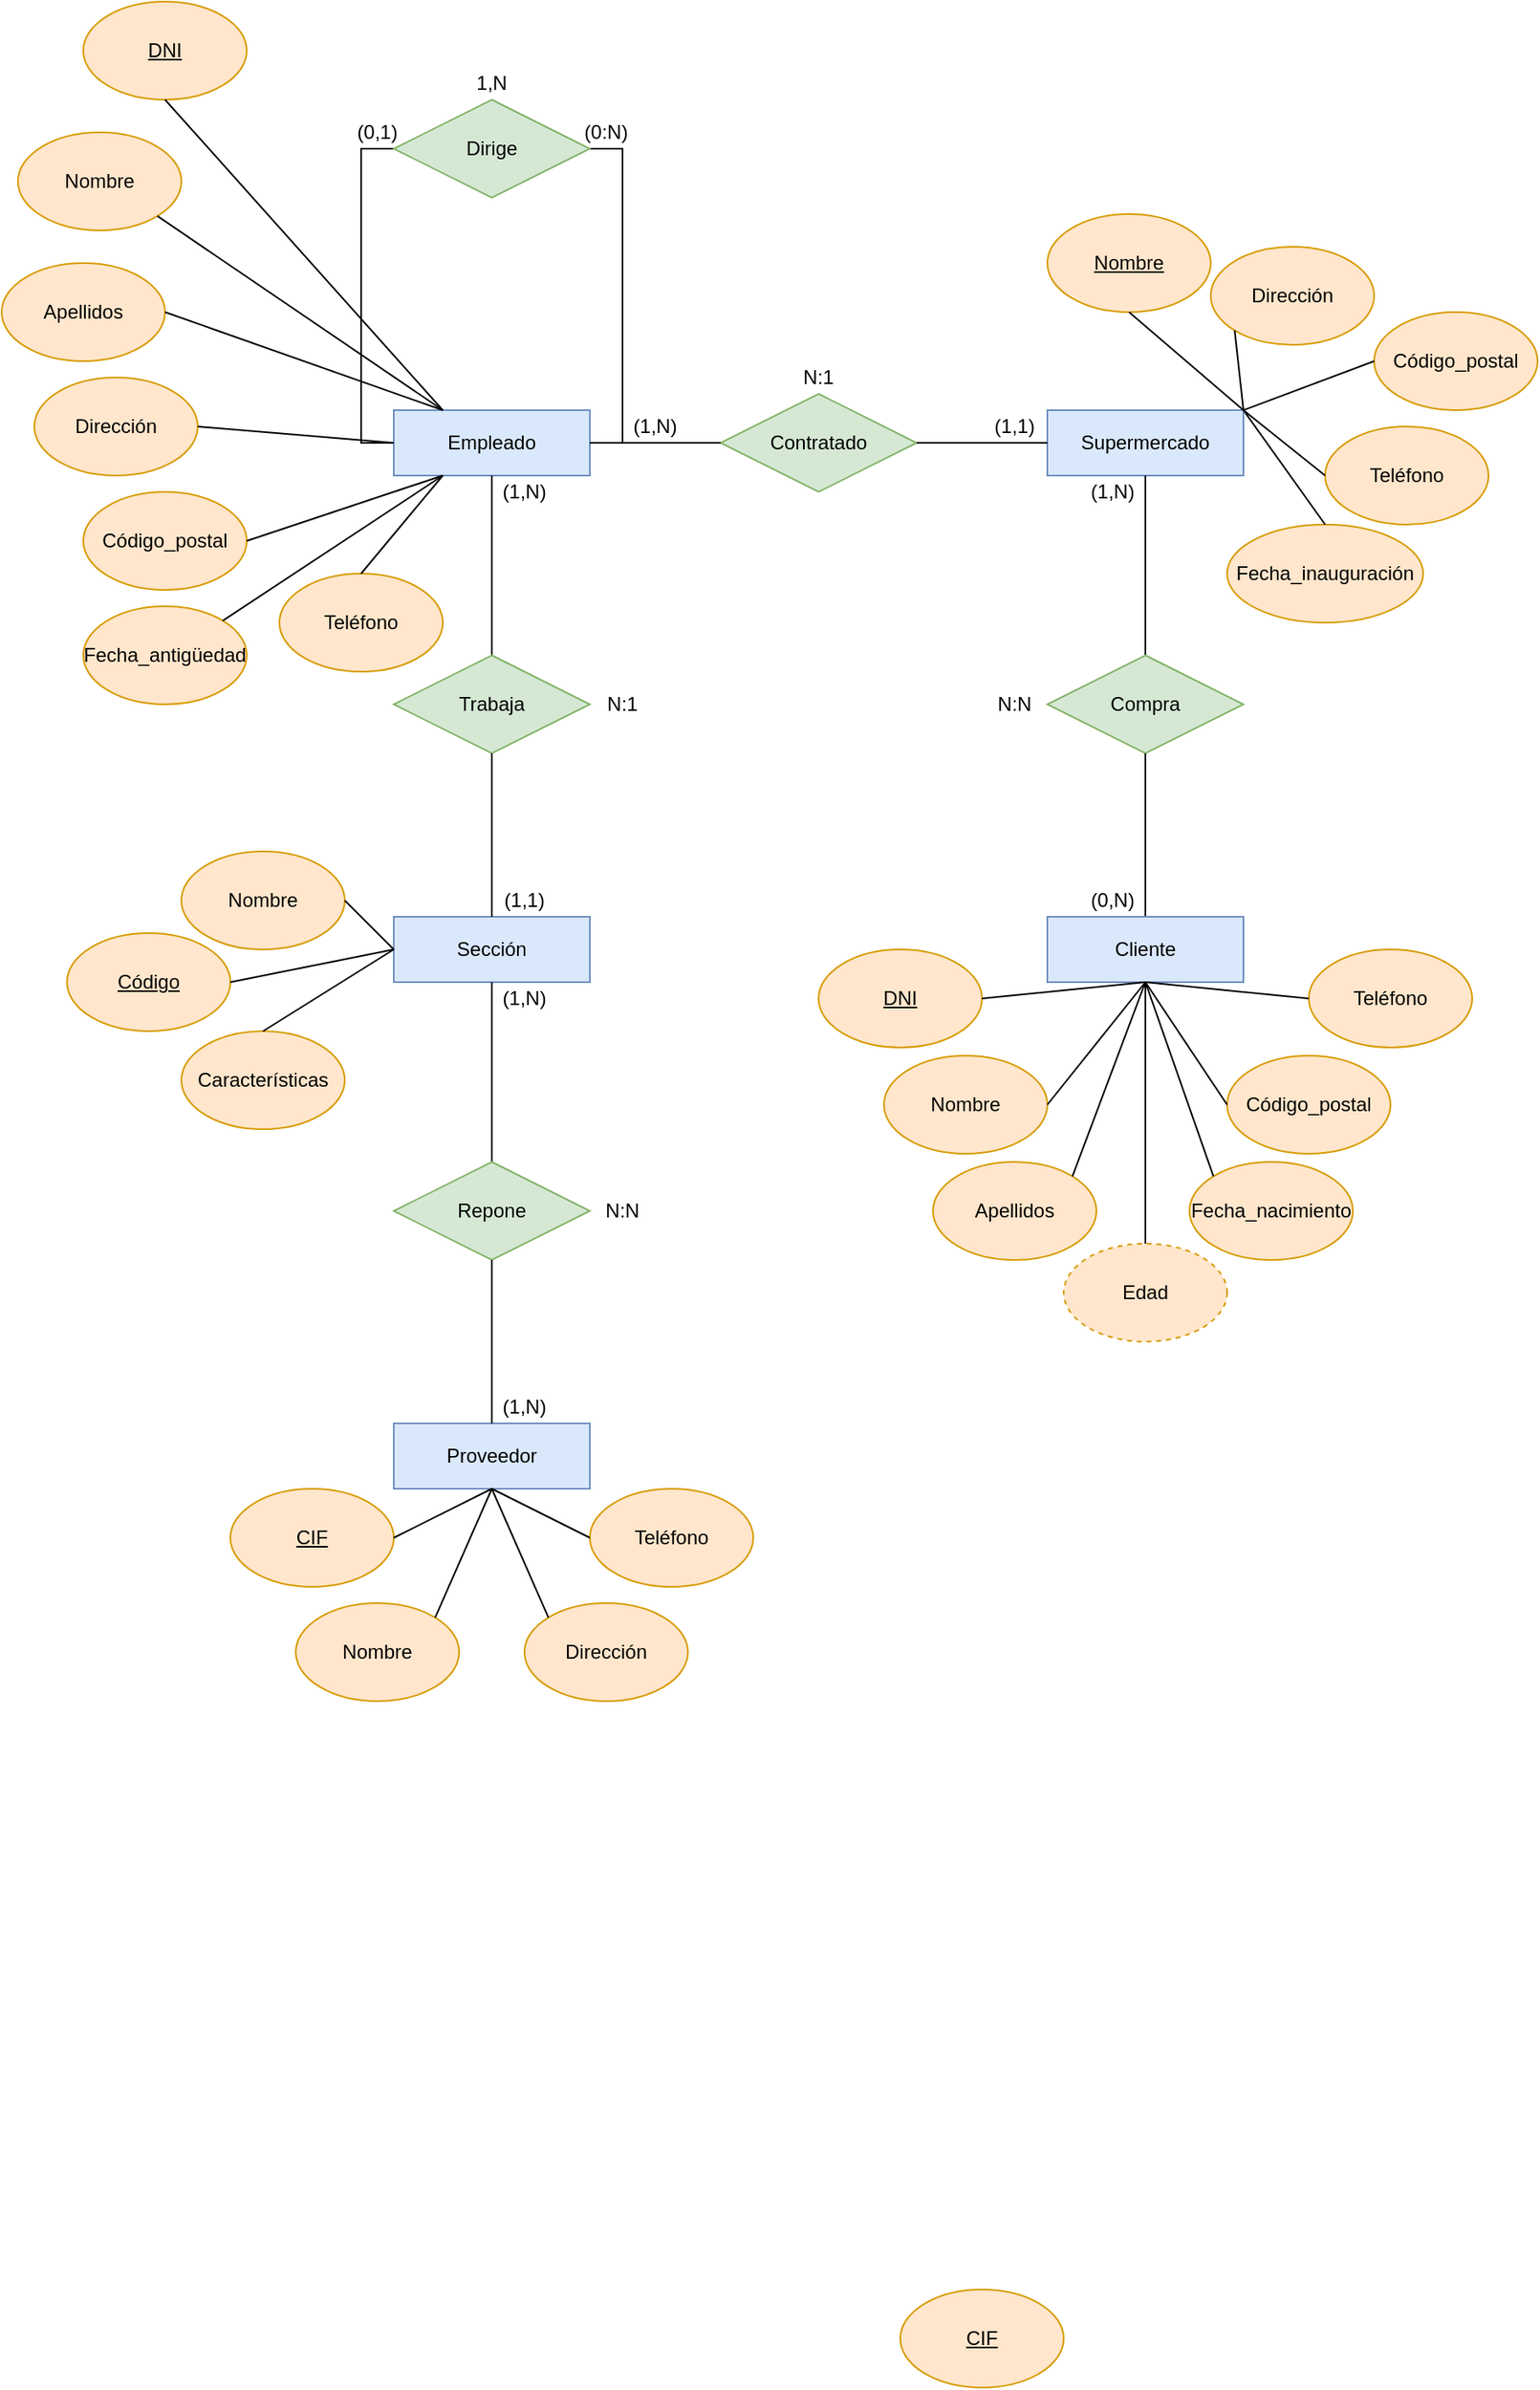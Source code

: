 <mxfile version="13.8.1" type="github">
  <diagram id="RODSt1FQOjMLjZtyeVDm" name="Page-1">
    <mxGraphModel dx="1422" dy="1866" grid="1" gridSize="10" guides="1" tooltips="1" connect="1" arrows="1" fold="1" page="1" pageScale="1" pageWidth="827" pageHeight="1169" math="0" shadow="0">
      <root>
        <mxCell id="0" />
        <mxCell id="1" parent="0" />
        <mxCell id="AVNDV4gah8XTq6luvAw3-1" value="Empleado" style="rounded=0;whiteSpace=wrap;html=1;fillColor=#dae8fc;strokeColor=#6c8ebf;" parent="1" vertex="1">
          <mxGeometry x="240" y="130" width="120" height="40" as="geometry" />
        </mxCell>
        <mxCell id="AVNDV4gah8XTq6luvAw3-2" value="Contratado" style="rhombus;whiteSpace=wrap;html=1;fillColor=#d5e8d4;strokeColor=#82b366;" parent="1" vertex="1">
          <mxGeometry x="440" y="120" width="120" height="60" as="geometry" />
        </mxCell>
        <mxCell id="AVNDV4gah8XTq6luvAw3-3" value="Apellidos" style="ellipse;whiteSpace=wrap;html=1;fontStyle=0;fillColor=#ffe6cc;strokeColor=#d79b00;" parent="1" vertex="1">
          <mxGeometry y="40" width="100" height="60" as="geometry" />
        </mxCell>
        <mxCell id="AVNDV4gah8XTq6luvAw3-4" value="Dirección" style="ellipse;whiteSpace=wrap;html=1;fontStyle=0;fillColor=#ffe6cc;strokeColor=#d79b00;" parent="1" vertex="1">
          <mxGeometry x="20" y="110" width="100" height="60" as="geometry" />
        </mxCell>
        <mxCell id="AVNDV4gah8XTq6luvAw3-5" value="Nombre" style="ellipse;whiteSpace=wrap;html=1;fontStyle=0;fillColor=#ffe6cc;strokeColor=#d79b00;" parent="1" vertex="1">
          <mxGeometry x="10" y="-40" width="100" height="60" as="geometry" />
        </mxCell>
        <mxCell id="AVNDV4gah8XTq6luvAw3-6" value="Teléfono" style="ellipse;whiteSpace=wrap;html=1;fontStyle=0;fillColor=#ffe6cc;strokeColor=#d79b00;" parent="1" vertex="1">
          <mxGeometry x="170" y="230" width="100" height="60" as="geometry" />
        </mxCell>
        <mxCell id="AVNDV4gah8XTq6luvAw3-7" value="DNI" style="ellipse;whiteSpace=wrap;html=1;fontStyle=4;fillColor=#ffe6cc;strokeColor=#d79b00;" parent="1" vertex="1">
          <mxGeometry x="50" y="-120" width="100" height="60" as="geometry" />
        </mxCell>
        <mxCell id="AVNDV4gah8XTq6luvAw3-8" value="Fecha_antigüedad" style="ellipse;whiteSpace=wrap;html=1;fontStyle=0;fillColor=#ffe6cc;strokeColor=#d79b00;" parent="1" vertex="1">
          <mxGeometry x="50" y="250" width="100" height="60" as="geometry" />
        </mxCell>
        <mxCell id="AVNDV4gah8XTq6luvAw3-9" value="Código_postal" style="ellipse;whiteSpace=wrap;html=1;fontStyle=0;fillColor=#ffe6cc;strokeColor=#d79b00;" parent="1" vertex="1">
          <mxGeometry x="50" y="180" width="100" height="60" as="geometry" />
        </mxCell>
        <mxCell id="AVNDV4gah8XTq6luvAw3-11" value="" style="endArrow=none;html=1;exitX=0.5;exitY=1;exitDx=0;exitDy=0;entryX=0.25;entryY=0;entryDx=0;entryDy=0;" parent="1" source="AVNDV4gah8XTq6luvAw3-7" target="AVNDV4gah8XTq6luvAw3-1" edge="1">
          <mxGeometry width="50" height="50" relative="1" as="geometry">
            <mxPoint x="390" y="220" as="sourcePoint" />
            <mxPoint x="440" y="170" as="targetPoint" />
          </mxGeometry>
        </mxCell>
        <mxCell id="AVNDV4gah8XTq6luvAw3-12" value="" style="endArrow=none;html=1;entryX=1;entryY=1;entryDx=0;entryDy=0;exitX=0.25;exitY=0;exitDx=0;exitDy=0;" parent="1" source="AVNDV4gah8XTq6luvAw3-1" target="AVNDV4gah8XTq6luvAw3-5" edge="1">
          <mxGeometry width="50" height="50" relative="1" as="geometry">
            <mxPoint x="390" y="220" as="sourcePoint" />
            <mxPoint x="440" y="170" as="targetPoint" />
          </mxGeometry>
        </mxCell>
        <mxCell id="AVNDV4gah8XTq6luvAw3-13" value="" style="endArrow=none;html=1;entryX=1;entryY=0.5;entryDx=0;entryDy=0;exitX=0.25;exitY=0;exitDx=0;exitDy=0;" parent="1" source="AVNDV4gah8XTq6luvAw3-1" target="AVNDV4gah8XTq6luvAw3-3" edge="1">
          <mxGeometry width="50" height="50" relative="1" as="geometry">
            <mxPoint x="390" y="220" as="sourcePoint" />
            <mxPoint x="440" y="170" as="targetPoint" />
          </mxGeometry>
        </mxCell>
        <mxCell id="AVNDV4gah8XTq6luvAw3-14" value="" style="endArrow=none;html=1;entryX=1;entryY=0.5;entryDx=0;entryDy=0;exitX=0;exitY=0.5;exitDx=0;exitDy=0;" parent="1" source="AVNDV4gah8XTq6luvAw3-1" target="AVNDV4gah8XTq6luvAw3-4" edge="1">
          <mxGeometry width="50" height="50" relative="1" as="geometry">
            <mxPoint x="390" y="220" as="sourcePoint" />
            <mxPoint x="440" y="170" as="targetPoint" />
          </mxGeometry>
        </mxCell>
        <mxCell id="AVNDV4gah8XTq6luvAw3-15" value="" style="endArrow=none;html=1;exitX=1;exitY=0.5;exitDx=0;exitDy=0;entryX=0.25;entryY=1;entryDx=0;entryDy=0;" parent="1" source="AVNDV4gah8XTq6luvAw3-9" target="AVNDV4gah8XTq6luvAw3-1" edge="1">
          <mxGeometry width="50" height="50" relative="1" as="geometry">
            <mxPoint x="390" y="220" as="sourcePoint" />
            <mxPoint x="440" y="170" as="targetPoint" />
          </mxGeometry>
        </mxCell>
        <mxCell id="AVNDV4gah8XTq6luvAw3-16" value="" style="endArrow=none;html=1;exitX=1;exitY=0;exitDx=0;exitDy=0;entryX=0.25;entryY=1;entryDx=0;entryDy=0;" parent="1" source="AVNDV4gah8XTq6luvAw3-8" target="AVNDV4gah8XTq6luvAw3-1" edge="1">
          <mxGeometry width="50" height="50" relative="1" as="geometry">
            <mxPoint x="390" y="220" as="sourcePoint" />
            <mxPoint x="440" y="170" as="targetPoint" />
          </mxGeometry>
        </mxCell>
        <mxCell id="AVNDV4gah8XTq6luvAw3-17" value="" style="endArrow=none;html=1;exitX=0.5;exitY=0;exitDx=0;exitDy=0;entryX=0.25;entryY=1;entryDx=0;entryDy=0;" parent="1" source="AVNDV4gah8XTq6luvAw3-6" target="AVNDV4gah8XTq6luvAw3-1" edge="1">
          <mxGeometry width="50" height="50" relative="1" as="geometry">
            <mxPoint x="390" y="220" as="sourcePoint" />
            <mxPoint x="440" y="170" as="targetPoint" />
          </mxGeometry>
        </mxCell>
        <mxCell id="AVNDV4gah8XTq6luvAw3-18" value="Supermercado" style="rounded=0;whiteSpace=wrap;html=1;fillColor=#dae8fc;strokeColor=#6c8ebf;" parent="1" vertex="1">
          <mxGeometry x="640" y="130" width="120" height="40" as="geometry" />
        </mxCell>
        <mxCell id="AVNDV4gah8XTq6luvAw3-19" value="" style="endArrow=none;html=1;exitX=1;exitY=0.5;exitDx=0;exitDy=0;entryX=0;entryY=0.5;entryDx=0;entryDy=0;" parent="1" source="AVNDV4gah8XTq6luvAw3-1" target="AVNDV4gah8XTq6luvAw3-2" edge="1">
          <mxGeometry width="50" height="50" relative="1" as="geometry">
            <mxPoint x="390" y="220" as="sourcePoint" />
            <mxPoint x="440" y="170" as="targetPoint" />
          </mxGeometry>
        </mxCell>
        <mxCell id="AVNDV4gah8XTq6luvAw3-20" value="" style="endArrow=none;html=1;exitX=1;exitY=0.5;exitDx=0;exitDy=0;entryX=0;entryY=0.5;entryDx=0;entryDy=0;" parent="1" source="AVNDV4gah8XTq6luvAw3-2" target="AVNDV4gah8XTq6luvAw3-18" edge="1">
          <mxGeometry width="50" height="50" relative="1" as="geometry">
            <mxPoint x="370" y="160" as="sourcePoint" />
            <mxPoint x="450" y="160" as="targetPoint" />
          </mxGeometry>
        </mxCell>
        <mxCell id="AVNDV4gah8XTq6luvAw3-21" value="(1,N)" style="text;html=1;strokeColor=none;fillColor=none;align=center;verticalAlign=middle;whiteSpace=wrap;rounded=0;" parent="1" vertex="1">
          <mxGeometry x="380" y="130" width="40" height="20" as="geometry" />
        </mxCell>
        <mxCell id="AVNDV4gah8XTq6luvAw3-22" value="N:1" style="text;html=1;strokeColor=none;fillColor=none;align=center;verticalAlign=middle;whiteSpace=wrap;rounded=0;" parent="1" vertex="1">
          <mxGeometry x="480" y="100" width="40" height="20" as="geometry" />
        </mxCell>
        <mxCell id="AVNDV4gah8XTq6luvAw3-23" value="(1,1)" style="text;html=1;strokeColor=none;fillColor=none;align=center;verticalAlign=middle;whiteSpace=wrap;rounded=0;" parent="1" vertex="1">
          <mxGeometry x="600" y="130" width="40" height="20" as="geometry" />
        </mxCell>
        <mxCell id="AVNDV4gah8XTq6luvAw3-24" value="Sección" style="rounded=0;whiteSpace=wrap;html=1;fillColor=#dae8fc;strokeColor=#6c8ebf;" parent="1" vertex="1">
          <mxGeometry x="240" y="440" width="120" height="40" as="geometry" />
        </mxCell>
        <mxCell id="AVNDV4gah8XTq6luvAw3-25" value="" style="endArrow=none;html=1;exitX=0.5;exitY=0;exitDx=0;exitDy=0;entryX=0.5;entryY=1;entryDx=0;entryDy=0;" parent="1" source="AVNDV4gah8XTq6luvAw3-26" target="AVNDV4gah8XTq6luvAw3-1" edge="1">
          <mxGeometry width="50" height="50" relative="1" as="geometry">
            <mxPoint x="440" y="220" as="sourcePoint" />
            <mxPoint x="490" y="170" as="targetPoint" />
          </mxGeometry>
        </mxCell>
        <mxCell id="AVNDV4gah8XTq6luvAw3-26" value="Trabaja" style="rhombus;whiteSpace=wrap;html=1;fillColor=#d5e8d4;strokeColor=#82b366;" parent="1" vertex="1">
          <mxGeometry x="240" y="280" width="120" height="60" as="geometry" />
        </mxCell>
        <mxCell id="AVNDV4gah8XTq6luvAw3-27" value="" style="endArrow=none;html=1;exitX=0.5;exitY=1;exitDx=0;exitDy=0;entryX=0.5;entryY=0;entryDx=0;entryDy=0;" parent="1" source="AVNDV4gah8XTq6luvAw3-26" target="AVNDV4gah8XTq6luvAw3-24" edge="1">
          <mxGeometry width="50" height="50" relative="1" as="geometry">
            <mxPoint x="310" y="290" as="sourcePoint" />
            <mxPoint x="310" y="180" as="targetPoint" />
          </mxGeometry>
        </mxCell>
        <mxCell id="AVNDV4gah8XTq6luvAw3-28" value="(1,N)" style="text;html=1;strokeColor=none;fillColor=none;align=center;verticalAlign=middle;whiteSpace=wrap;rounded=0;" parent="1" vertex="1">
          <mxGeometry x="300" y="170" width="40" height="20" as="geometry" />
        </mxCell>
        <mxCell id="AVNDV4gah8XTq6luvAw3-29" value="N:1" style="text;html=1;strokeColor=none;fillColor=none;align=center;verticalAlign=middle;whiteSpace=wrap;rounded=0;" parent="1" vertex="1">
          <mxGeometry x="360" y="300" width="40" height="20" as="geometry" />
        </mxCell>
        <mxCell id="AVNDV4gah8XTq6luvAw3-30" value="(1,1)" style="text;html=1;strokeColor=none;fillColor=none;align=center;verticalAlign=middle;whiteSpace=wrap;rounded=0;" parent="1" vertex="1">
          <mxGeometry x="300" y="420" width="40" height="20" as="geometry" />
        </mxCell>
        <mxCell id="AVNDV4gah8XTq6luvAw3-31" value="Nombre" style="ellipse;whiteSpace=wrap;html=1;fontStyle=0;fillColor=#ffe6cc;strokeColor=#d79b00;" parent="1" vertex="1">
          <mxGeometry x="110" y="400" width="100" height="60" as="geometry" />
        </mxCell>
        <mxCell id="AVNDV4gah8XTq6luvAw3-32" value="Características" style="ellipse;whiteSpace=wrap;html=1;fontStyle=0;fillColor=#ffe6cc;strokeColor=#d79b00;" parent="1" vertex="1">
          <mxGeometry x="110" y="510" width="100" height="60" as="geometry" />
        </mxCell>
        <mxCell id="AVNDV4gah8XTq6luvAw3-33" value="Código" style="ellipse;whiteSpace=wrap;html=1;fontStyle=4;fillColor=#ffe6cc;strokeColor=#d79b00;" parent="1" vertex="1">
          <mxGeometry x="40" y="450" width="100" height="60" as="geometry" />
        </mxCell>
        <mxCell id="AVNDV4gah8XTq6luvAw3-35" value="" style="endArrow=none;html=1;exitX=1;exitY=0.5;exitDx=0;exitDy=0;entryX=0;entryY=0.5;entryDx=0;entryDy=0;" parent="1" source="AVNDV4gah8XTq6luvAw3-31" target="AVNDV4gah8XTq6luvAw3-24" edge="1">
          <mxGeometry width="50" height="50" relative="1" as="geometry">
            <mxPoint x="440" y="420" as="sourcePoint" />
            <mxPoint x="490" y="370" as="targetPoint" />
          </mxGeometry>
        </mxCell>
        <mxCell id="AVNDV4gah8XTq6luvAw3-36" value="" style="endArrow=none;html=1;exitX=1;exitY=0.5;exitDx=0;exitDy=0;entryX=0;entryY=0.5;entryDx=0;entryDy=0;" parent="1" source="AVNDV4gah8XTq6luvAw3-33" target="AVNDV4gah8XTq6luvAw3-24" edge="1">
          <mxGeometry width="50" height="50" relative="1" as="geometry">
            <mxPoint x="440" y="420" as="sourcePoint" />
            <mxPoint x="210" y="480" as="targetPoint" />
          </mxGeometry>
        </mxCell>
        <mxCell id="AVNDV4gah8XTq6luvAw3-37" value="" style="endArrow=none;html=1;exitX=0.5;exitY=0;exitDx=0;exitDy=0;entryX=0;entryY=0.5;entryDx=0;entryDy=0;" parent="1" source="AVNDV4gah8XTq6luvAw3-32" target="AVNDV4gah8XTq6luvAw3-24" edge="1">
          <mxGeometry width="50" height="50" relative="1" as="geometry">
            <mxPoint x="440" y="420" as="sourcePoint" />
            <mxPoint x="490" y="370" as="targetPoint" />
          </mxGeometry>
        </mxCell>
        <mxCell id="AVNDV4gah8XTq6luvAw3-38" value="" style="endArrow=none;html=1;exitX=0.5;exitY=0;exitDx=0;exitDy=0;entryX=0.5;entryY=1;entryDx=0;entryDy=0;" parent="1" source="AVNDV4gah8XTq6luvAw3-39" target="AVNDV4gah8XTq6luvAw3-18" edge="1">
          <mxGeometry width="50" height="50" relative="1" as="geometry">
            <mxPoint x="840" y="220" as="sourcePoint" />
            <mxPoint x="680" y="180" as="targetPoint" />
          </mxGeometry>
        </mxCell>
        <mxCell id="AVNDV4gah8XTq6luvAw3-39" value="Compra" style="rhombus;whiteSpace=wrap;html=1;fillColor=#d5e8d4;strokeColor=#82b366;" parent="1" vertex="1">
          <mxGeometry x="640" y="280" width="120" height="60" as="geometry" />
        </mxCell>
        <mxCell id="AVNDV4gah8XTq6luvAw3-40" value="" style="endArrow=none;html=1;exitX=0.5;exitY=1;exitDx=0;exitDy=0;entryX=0.5;entryY=0;entryDx=0;entryDy=0;" parent="1" source="AVNDV4gah8XTq6luvAw3-39" target="AVNDV4gah8XTq6luvAw3-44" edge="1">
          <mxGeometry width="50" height="50" relative="1" as="geometry">
            <mxPoint x="710" y="290" as="sourcePoint" />
            <mxPoint x="720" y="430" as="targetPoint" />
          </mxGeometry>
        </mxCell>
        <mxCell id="AVNDV4gah8XTq6luvAw3-41" value="(1,N)" style="text;html=1;strokeColor=none;fillColor=none;align=center;verticalAlign=middle;whiteSpace=wrap;rounded=0;" parent="1" vertex="1">
          <mxGeometry x="660" y="170" width="40" height="20" as="geometry" />
        </mxCell>
        <mxCell id="AVNDV4gah8XTq6luvAw3-42" value="N:N" style="text;html=1;strokeColor=none;fillColor=none;align=center;verticalAlign=middle;whiteSpace=wrap;rounded=0;" parent="1" vertex="1">
          <mxGeometry x="600" y="300" width="40" height="20" as="geometry" />
        </mxCell>
        <mxCell id="AVNDV4gah8XTq6luvAw3-43" value="(0,N)" style="text;html=1;strokeColor=none;fillColor=none;align=center;verticalAlign=middle;whiteSpace=wrap;rounded=0;" parent="1" vertex="1">
          <mxGeometry x="660" y="420" width="40" height="20" as="geometry" />
        </mxCell>
        <mxCell id="AVNDV4gah8XTq6luvAw3-44" value="Cliente" style="rounded=0;whiteSpace=wrap;html=1;fillColor=#dae8fc;strokeColor=#6c8ebf;" parent="1" vertex="1">
          <mxGeometry x="640" y="440" width="120" height="40" as="geometry" />
        </mxCell>
        <mxCell id="AVNDV4gah8XTq6luvAw3-45" value="Proveedor" style="rounded=0;whiteSpace=wrap;html=1;fillColor=#dae8fc;strokeColor=#6c8ebf;" parent="1" vertex="1">
          <mxGeometry x="240" y="750" width="120" height="40" as="geometry" />
        </mxCell>
        <mxCell id="AVNDV4gah8XTq6luvAw3-46" value="" style="endArrow=none;html=1;exitX=0.5;exitY=0;exitDx=0;exitDy=0;entryX=0.5;entryY=1;entryDx=0;entryDy=0;" parent="1" source="AVNDV4gah8XTq6luvAw3-47" target="AVNDV4gah8XTq6luvAw3-24" edge="1">
          <mxGeometry width="50" height="50" relative="1" as="geometry">
            <mxPoint x="440" y="530" as="sourcePoint" />
            <mxPoint x="360" y="520" as="targetPoint" />
          </mxGeometry>
        </mxCell>
        <mxCell id="AVNDV4gah8XTq6luvAw3-47" value="Repone" style="rhombus;whiteSpace=wrap;html=1;fillColor=#d5e8d4;strokeColor=#82b366;" parent="1" vertex="1">
          <mxGeometry x="240" y="590" width="120" height="60" as="geometry" />
        </mxCell>
        <mxCell id="AVNDV4gah8XTq6luvAw3-48" value="" style="endArrow=none;html=1;exitX=0.5;exitY=1;exitDx=0;exitDy=0;entryX=0.5;entryY=0;entryDx=0;entryDy=0;" parent="1" source="AVNDV4gah8XTq6luvAw3-47" target="AVNDV4gah8XTq6luvAw3-45" edge="1">
          <mxGeometry width="50" height="50" relative="1" as="geometry">
            <mxPoint x="310" y="600" as="sourcePoint" />
            <mxPoint x="310" y="490" as="targetPoint" />
          </mxGeometry>
        </mxCell>
        <mxCell id="AVNDV4gah8XTq6luvAw3-49" value="(1,N)" style="text;html=1;strokeColor=none;fillColor=none;align=center;verticalAlign=middle;whiteSpace=wrap;rounded=0;" parent="1" vertex="1">
          <mxGeometry x="300" y="730" width="40" height="20" as="geometry" />
        </mxCell>
        <mxCell id="AVNDV4gah8XTq6luvAw3-50" value="N:N" style="text;html=1;strokeColor=none;fillColor=none;align=center;verticalAlign=middle;whiteSpace=wrap;rounded=0;" parent="1" vertex="1">
          <mxGeometry x="360" y="610" width="40" height="20" as="geometry" />
        </mxCell>
        <mxCell id="AVNDV4gah8XTq6luvAw3-51" value="(1,N)" style="text;html=1;strokeColor=none;fillColor=none;align=center;verticalAlign=middle;whiteSpace=wrap;rounded=0;" parent="1" vertex="1">
          <mxGeometry x="300" y="480" width="40" height="20" as="geometry" />
        </mxCell>
        <mxCell id="AVNDV4gah8XTq6luvAw3-52" value="CIF" style="ellipse;whiteSpace=wrap;html=1;fontStyle=4;fillColor=#ffe6cc;strokeColor=#d79b00;" parent="1" vertex="1">
          <mxGeometry x="140" y="790" width="100" height="60" as="geometry" />
        </mxCell>
        <mxCell id="AVNDV4gah8XTq6luvAw3-53" value="Teléfono" style="ellipse;whiteSpace=wrap;html=1;fontStyle=0;fillColor=#ffe6cc;strokeColor=#d79b00;" parent="1" vertex="1">
          <mxGeometry x="360" y="790" width="100" height="60" as="geometry" />
        </mxCell>
        <mxCell id="AVNDV4gah8XTq6luvAw3-54" value="Nombre" style="ellipse;whiteSpace=wrap;html=1;fontStyle=0;fillColor=#ffe6cc;strokeColor=#d79b00;" parent="1" vertex="1">
          <mxGeometry x="180" y="860" width="100" height="60" as="geometry" />
        </mxCell>
        <mxCell id="AVNDV4gah8XTq6luvAw3-55" value="Dirección" style="ellipse;whiteSpace=wrap;html=1;fontStyle=0;fillColor=#ffe6cc;strokeColor=#d79b00;" parent="1" vertex="1">
          <mxGeometry x="320" y="860" width="100" height="60" as="geometry" />
        </mxCell>
        <mxCell id="AVNDV4gah8XTq6luvAw3-56" value="" style="endArrow=none;html=1;exitX=0;exitY=0.5;exitDx=0;exitDy=0;entryX=0.5;entryY=1;entryDx=0;entryDy=0;" parent="1" source="AVNDV4gah8XTq6luvAw3-53" target="AVNDV4gah8XTq6luvAw3-45" edge="1">
          <mxGeometry width="50" height="50" relative="1" as="geometry">
            <mxPoint x="590" y="820" as="sourcePoint" />
            <mxPoint x="640" y="770" as="targetPoint" />
          </mxGeometry>
        </mxCell>
        <mxCell id="AVNDV4gah8XTq6luvAw3-57" value="" style="endArrow=none;html=1;exitX=0;exitY=0;exitDx=0;exitDy=0;entryX=0.5;entryY=1;entryDx=0;entryDy=0;" parent="1" source="AVNDV4gah8XTq6luvAw3-55" target="AVNDV4gah8XTq6luvAw3-45" edge="1">
          <mxGeometry width="50" height="50" relative="1" as="geometry">
            <mxPoint x="590" y="820" as="sourcePoint" />
            <mxPoint x="640" y="770" as="targetPoint" />
          </mxGeometry>
        </mxCell>
        <mxCell id="AVNDV4gah8XTq6luvAw3-58" value="" style="endArrow=none;html=1;exitX=1;exitY=0;exitDx=0;exitDy=0;entryX=0.5;entryY=1;entryDx=0;entryDy=0;" parent="1" source="AVNDV4gah8XTq6luvAw3-54" target="AVNDV4gah8XTq6luvAw3-45" edge="1">
          <mxGeometry width="50" height="50" relative="1" as="geometry">
            <mxPoint x="344.645" y="878.787" as="sourcePoint" />
            <mxPoint x="310" y="800" as="targetPoint" />
          </mxGeometry>
        </mxCell>
        <mxCell id="AVNDV4gah8XTq6luvAw3-59" value="" style="endArrow=none;html=1;exitX=1;exitY=0.5;exitDx=0;exitDy=0;entryX=0.5;entryY=1;entryDx=0;entryDy=0;" parent="1" source="AVNDV4gah8XTq6luvAw3-52" target="AVNDV4gah8XTq6luvAw3-45" edge="1">
          <mxGeometry width="50" height="50" relative="1" as="geometry">
            <mxPoint x="354.645" y="888.787" as="sourcePoint" />
            <mxPoint x="320" y="810" as="targetPoint" />
          </mxGeometry>
        </mxCell>
        <mxCell id="AVNDV4gah8XTq6luvAw3-60" value="Apellidos" style="ellipse;whiteSpace=wrap;html=1;fontStyle=0;fillColor=#ffe6cc;strokeColor=#d79b00;" parent="1" vertex="1">
          <mxGeometry x="570" y="590" width="100" height="60" as="geometry" />
        </mxCell>
        <mxCell id="AVNDV4gah8XTq6luvAw3-61" value="Fecha_nacimiento" style="ellipse;whiteSpace=wrap;html=1;fontStyle=0;fillColor=#ffe6cc;strokeColor=#d79b00;" parent="1" vertex="1">
          <mxGeometry x="727" y="590" width="100" height="60" as="geometry" />
        </mxCell>
        <mxCell id="AVNDV4gah8XTq6luvAw3-62" value="Nombre" style="ellipse;whiteSpace=wrap;html=1;fontStyle=0;fillColor=#ffe6cc;strokeColor=#d79b00;" parent="1" vertex="1">
          <mxGeometry x="540" y="525" width="100" height="60" as="geometry" />
        </mxCell>
        <mxCell id="AVNDV4gah8XTq6luvAw3-63" value="Teléfono" style="ellipse;whiteSpace=wrap;html=1;fontStyle=0;fillColor=#ffe6cc;strokeColor=#d79b00;" parent="1" vertex="1">
          <mxGeometry x="800" y="460" width="100" height="60" as="geometry" />
        </mxCell>
        <mxCell id="AVNDV4gah8XTq6luvAw3-64" value="DNI" style="ellipse;whiteSpace=wrap;html=1;fontStyle=4;fillColor=#ffe6cc;strokeColor=#d79b00;" parent="1" vertex="1">
          <mxGeometry x="500" y="460" width="100" height="60" as="geometry" />
        </mxCell>
        <mxCell id="AVNDV4gah8XTq6luvAw3-65" value="Edad" style="ellipse;whiteSpace=wrap;html=1;fontStyle=0;fillColor=#ffe6cc;strokeColor=#d79b00;dashed=1;" parent="1" vertex="1">
          <mxGeometry x="650" y="640" width="100" height="60" as="geometry" />
        </mxCell>
        <mxCell id="AVNDV4gah8XTq6luvAw3-66" value="Código_postal" style="ellipse;whiteSpace=wrap;html=1;fontStyle=0;fillColor=#ffe6cc;strokeColor=#d79b00;" parent="1" vertex="1">
          <mxGeometry x="750" y="525" width="100" height="60" as="geometry" />
        </mxCell>
        <mxCell id="AVNDV4gah8XTq6luvAw3-67" value="CIF" style="ellipse;whiteSpace=wrap;html=1;fontStyle=4;fillColor=#ffe6cc;strokeColor=#d79b00;" parent="1" vertex="1">
          <mxGeometry x="550" y="1280" width="100" height="60" as="geometry" />
        </mxCell>
        <mxCell id="AVNDV4gah8XTq6luvAw3-68" value="" style="endArrow=none;html=1;exitX=0.5;exitY=0;exitDx=0;exitDy=0;entryX=0.5;entryY=1;entryDx=0;entryDy=0;" parent="1" source="AVNDV4gah8XTq6luvAw3-65" target="AVNDV4gah8XTq6luvAw3-44" edge="1">
          <mxGeometry width="50" height="50" relative="1" as="geometry">
            <mxPoint x="520" y="590" as="sourcePoint" />
            <mxPoint x="570" y="540" as="targetPoint" />
          </mxGeometry>
        </mxCell>
        <mxCell id="AVNDV4gah8XTq6luvAw3-69" value="" style="endArrow=none;html=1;exitX=1;exitY=0.5;exitDx=0;exitDy=0;entryX=0.5;entryY=1;entryDx=0;entryDy=0;" parent="1" source="AVNDV4gah8XTq6luvAw3-64" target="AVNDV4gah8XTq6luvAw3-44" edge="1">
          <mxGeometry width="50" height="50" relative="1" as="geometry">
            <mxPoint x="520" y="590" as="sourcePoint" />
            <mxPoint x="570" y="540" as="targetPoint" />
          </mxGeometry>
        </mxCell>
        <mxCell id="AVNDV4gah8XTq6luvAw3-70" value="" style="endArrow=none;html=1;entryX=1;entryY=0.5;entryDx=0;entryDy=0;exitX=0.5;exitY=1;exitDx=0;exitDy=0;" parent="1" source="AVNDV4gah8XTq6luvAw3-44" target="AVNDV4gah8XTq6luvAw3-62" edge="1">
          <mxGeometry width="50" height="50" relative="1" as="geometry">
            <mxPoint x="520" y="590" as="sourcePoint" />
            <mxPoint x="570" y="540" as="targetPoint" />
          </mxGeometry>
        </mxCell>
        <mxCell id="AVNDV4gah8XTq6luvAw3-71" value="" style="endArrow=none;html=1;exitX=1;exitY=0;exitDx=0;exitDy=0;entryX=0.5;entryY=1;entryDx=0;entryDy=0;" parent="1" source="AVNDV4gah8XTq6luvAw3-60" target="AVNDV4gah8XTq6luvAw3-44" edge="1">
          <mxGeometry width="50" height="50" relative="1" as="geometry">
            <mxPoint x="520" y="590" as="sourcePoint" />
            <mxPoint x="570" y="540" as="targetPoint" />
          </mxGeometry>
        </mxCell>
        <mxCell id="AVNDV4gah8XTq6luvAw3-72" value="" style="endArrow=none;html=1;entryX=0.5;entryY=1;entryDx=0;entryDy=0;exitX=0;exitY=0;exitDx=0;exitDy=0;" parent="1" source="AVNDV4gah8XTq6luvAw3-61" target="AVNDV4gah8XTq6luvAw3-44" edge="1">
          <mxGeometry width="50" height="50" relative="1" as="geometry">
            <mxPoint x="520" y="590" as="sourcePoint" />
            <mxPoint x="570" y="540" as="targetPoint" />
          </mxGeometry>
        </mxCell>
        <mxCell id="AVNDV4gah8XTq6luvAw3-73" value="" style="endArrow=none;html=1;exitX=0;exitY=0.5;exitDx=0;exitDy=0;entryX=0.5;entryY=1;entryDx=0;entryDy=0;" parent="1" source="AVNDV4gah8XTq6luvAw3-66" target="AVNDV4gah8XTq6luvAw3-44" edge="1">
          <mxGeometry width="50" height="50" relative="1" as="geometry">
            <mxPoint x="520" y="590" as="sourcePoint" />
            <mxPoint x="570" y="540" as="targetPoint" />
          </mxGeometry>
        </mxCell>
        <mxCell id="AVNDV4gah8XTq6luvAw3-74" value="" style="endArrow=none;html=1;exitX=0;exitY=0.5;exitDx=0;exitDy=0;entryX=0.5;entryY=1;entryDx=0;entryDy=0;" parent="1" source="AVNDV4gah8XTq6luvAw3-63" target="AVNDV4gah8XTq6luvAw3-44" edge="1">
          <mxGeometry width="50" height="50" relative="1" as="geometry">
            <mxPoint x="520" y="590" as="sourcePoint" />
            <mxPoint x="570" y="540" as="targetPoint" />
          </mxGeometry>
        </mxCell>
        <mxCell id="AVNDV4gah8XTq6luvAw3-75" value="Nombre" style="ellipse;whiteSpace=wrap;html=1;fontStyle=4;fillColor=#ffe6cc;strokeColor=#d79b00;" parent="1" vertex="1">
          <mxGeometry x="640" y="10" width="100" height="60" as="geometry" />
        </mxCell>
        <mxCell id="AVNDV4gah8XTq6luvAw3-76" value="Dirección" style="ellipse;whiteSpace=wrap;html=1;fontStyle=0;fillColor=#ffe6cc;strokeColor=#d79b00;" parent="1" vertex="1">
          <mxGeometry x="740" y="30" width="100" height="60" as="geometry" />
        </mxCell>
        <mxCell id="AVNDV4gah8XTq6luvAw3-77" value="Código_postal" style="ellipse;whiteSpace=wrap;html=1;fontStyle=0;fillColor=#ffe6cc;strokeColor=#d79b00;" parent="1" vertex="1">
          <mxGeometry x="840" y="70" width="100" height="60" as="geometry" />
        </mxCell>
        <mxCell id="AVNDV4gah8XTq6luvAw3-78" value="Fecha_inauguración" style="ellipse;whiteSpace=wrap;html=1;fontStyle=0;fillColor=#ffe6cc;strokeColor=#d79b00;" parent="1" vertex="1">
          <mxGeometry x="750" y="200" width="120" height="60" as="geometry" />
        </mxCell>
        <mxCell id="AVNDV4gah8XTq6luvAw3-79" value="Teléfono" style="ellipse;whiteSpace=wrap;html=1;fontStyle=0;fillColor=#ffe6cc;strokeColor=#d79b00;" parent="1" vertex="1">
          <mxGeometry x="810" y="140" width="100" height="60" as="geometry" />
        </mxCell>
        <mxCell id="AVNDV4gah8XTq6luvAw3-80" value="" style="endArrow=none;html=1;entryX=0.5;entryY=0;entryDx=0;entryDy=0;exitX=1;exitY=0;exitDx=0;exitDy=0;" parent="1" source="AVNDV4gah8XTq6luvAw3-18" target="AVNDV4gah8XTq6luvAw3-78" edge="1">
          <mxGeometry width="50" height="50" relative="1" as="geometry">
            <mxPoint x="520" y="220" as="sourcePoint" />
            <mxPoint x="570" y="170" as="targetPoint" />
          </mxGeometry>
        </mxCell>
        <mxCell id="AVNDV4gah8XTq6luvAw3-81" value="" style="endArrow=none;html=1;entryX=0;entryY=0.5;entryDx=0;entryDy=0;exitX=1;exitY=0;exitDx=0;exitDy=0;" parent="1" source="AVNDV4gah8XTq6luvAw3-18" target="AVNDV4gah8XTq6luvAw3-79" edge="1">
          <mxGeometry width="50" height="50" relative="1" as="geometry">
            <mxPoint x="770" y="140" as="sourcePoint" />
            <mxPoint x="810" y="210" as="targetPoint" />
          </mxGeometry>
        </mxCell>
        <mxCell id="AVNDV4gah8XTq6luvAw3-82" value="" style="endArrow=none;html=1;entryX=0;entryY=0.5;entryDx=0;entryDy=0;exitX=1;exitY=0;exitDx=0;exitDy=0;" parent="1" source="AVNDV4gah8XTq6luvAw3-18" target="AVNDV4gah8XTq6luvAw3-77" edge="1">
          <mxGeometry width="50" height="50" relative="1" as="geometry">
            <mxPoint x="780" y="150" as="sourcePoint" />
            <mxPoint x="820" y="220" as="targetPoint" />
          </mxGeometry>
        </mxCell>
        <mxCell id="AVNDV4gah8XTq6luvAw3-83" value="" style="endArrow=none;html=1;entryX=0;entryY=1;entryDx=0;entryDy=0;exitX=1;exitY=0;exitDx=0;exitDy=0;" parent="1" source="AVNDV4gah8XTq6luvAw3-18" target="AVNDV4gah8XTq6luvAw3-76" edge="1">
          <mxGeometry width="50" height="50" relative="1" as="geometry">
            <mxPoint x="790" y="160" as="sourcePoint" />
            <mxPoint x="830" y="230" as="targetPoint" />
          </mxGeometry>
        </mxCell>
        <mxCell id="AVNDV4gah8XTq6luvAw3-84" value="" style="endArrow=none;html=1;entryX=0.5;entryY=1;entryDx=0;entryDy=0;exitX=1;exitY=0;exitDx=0;exitDy=0;" parent="1" source="AVNDV4gah8XTq6luvAw3-18" target="AVNDV4gah8XTq6luvAw3-75" edge="1">
          <mxGeometry width="50" height="50" relative="1" as="geometry">
            <mxPoint x="800" y="170" as="sourcePoint" />
            <mxPoint x="840" y="240" as="targetPoint" />
          </mxGeometry>
        </mxCell>
        <mxCell id="bj2uI6to_RKvYY0uhDqV-1" style="edgeStyle=orthogonalEdgeStyle;rounded=0;orthogonalLoop=1;jettySize=auto;html=1;exitX=0;exitY=0.5;exitDx=0;exitDy=0;entryX=0;entryY=0.5;entryDx=0;entryDy=0;endArrow=none;endFill=0;" edge="1" parent="1" source="AVNDV4gah8XTq6luvAw3-88" target="AVNDV4gah8XTq6luvAw3-1">
          <mxGeometry relative="1" as="geometry">
            <mxPoint x="220" y="150" as="targetPoint" />
          </mxGeometry>
        </mxCell>
        <mxCell id="bj2uI6to_RKvYY0uhDqV-2" style="edgeStyle=orthogonalEdgeStyle;rounded=0;orthogonalLoop=1;jettySize=auto;html=1;exitX=1;exitY=0.5;exitDx=0;exitDy=0;entryX=1;entryY=0.5;entryDx=0;entryDy=0;endArrow=none;endFill=0;" edge="1" parent="1" source="AVNDV4gah8XTq6luvAw3-88" target="AVNDV4gah8XTq6luvAw3-1">
          <mxGeometry relative="1" as="geometry" />
        </mxCell>
        <mxCell id="AVNDV4gah8XTq6luvAw3-88" value="Dirige" style="rhombus;whiteSpace=wrap;html=1;fillColor=#d5e8d4;strokeColor=#82b366;" parent="1" vertex="1">
          <mxGeometry x="240" y="-60" width="120" height="60" as="geometry" />
        </mxCell>
        <mxCell id="AVNDV4gah8XTq6luvAw3-91" value="1,N" style="text;html=1;strokeColor=none;fillColor=none;align=center;verticalAlign=middle;whiteSpace=wrap;rounded=0;" parent="1" vertex="1">
          <mxGeometry x="280" y="-80" width="40" height="20" as="geometry" />
        </mxCell>
        <mxCell id="AVNDV4gah8XTq6luvAw3-92" value="(0,1)" style="text;html=1;strokeColor=none;fillColor=none;align=center;verticalAlign=middle;whiteSpace=wrap;rounded=0;" parent="1" vertex="1">
          <mxGeometry x="210" y="-50" width="40" height="20" as="geometry" />
        </mxCell>
        <mxCell id="AVNDV4gah8XTq6luvAw3-93" value="(0:N)" style="text;html=1;strokeColor=none;fillColor=none;align=center;verticalAlign=middle;whiteSpace=wrap;rounded=0;" parent="1" vertex="1">
          <mxGeometry x="350" y="-50" width="40" height="20" as="geometry" />
        </mxCell>
      </root>
    </mxGraphModel>
  </diagram>
</mxfile>
